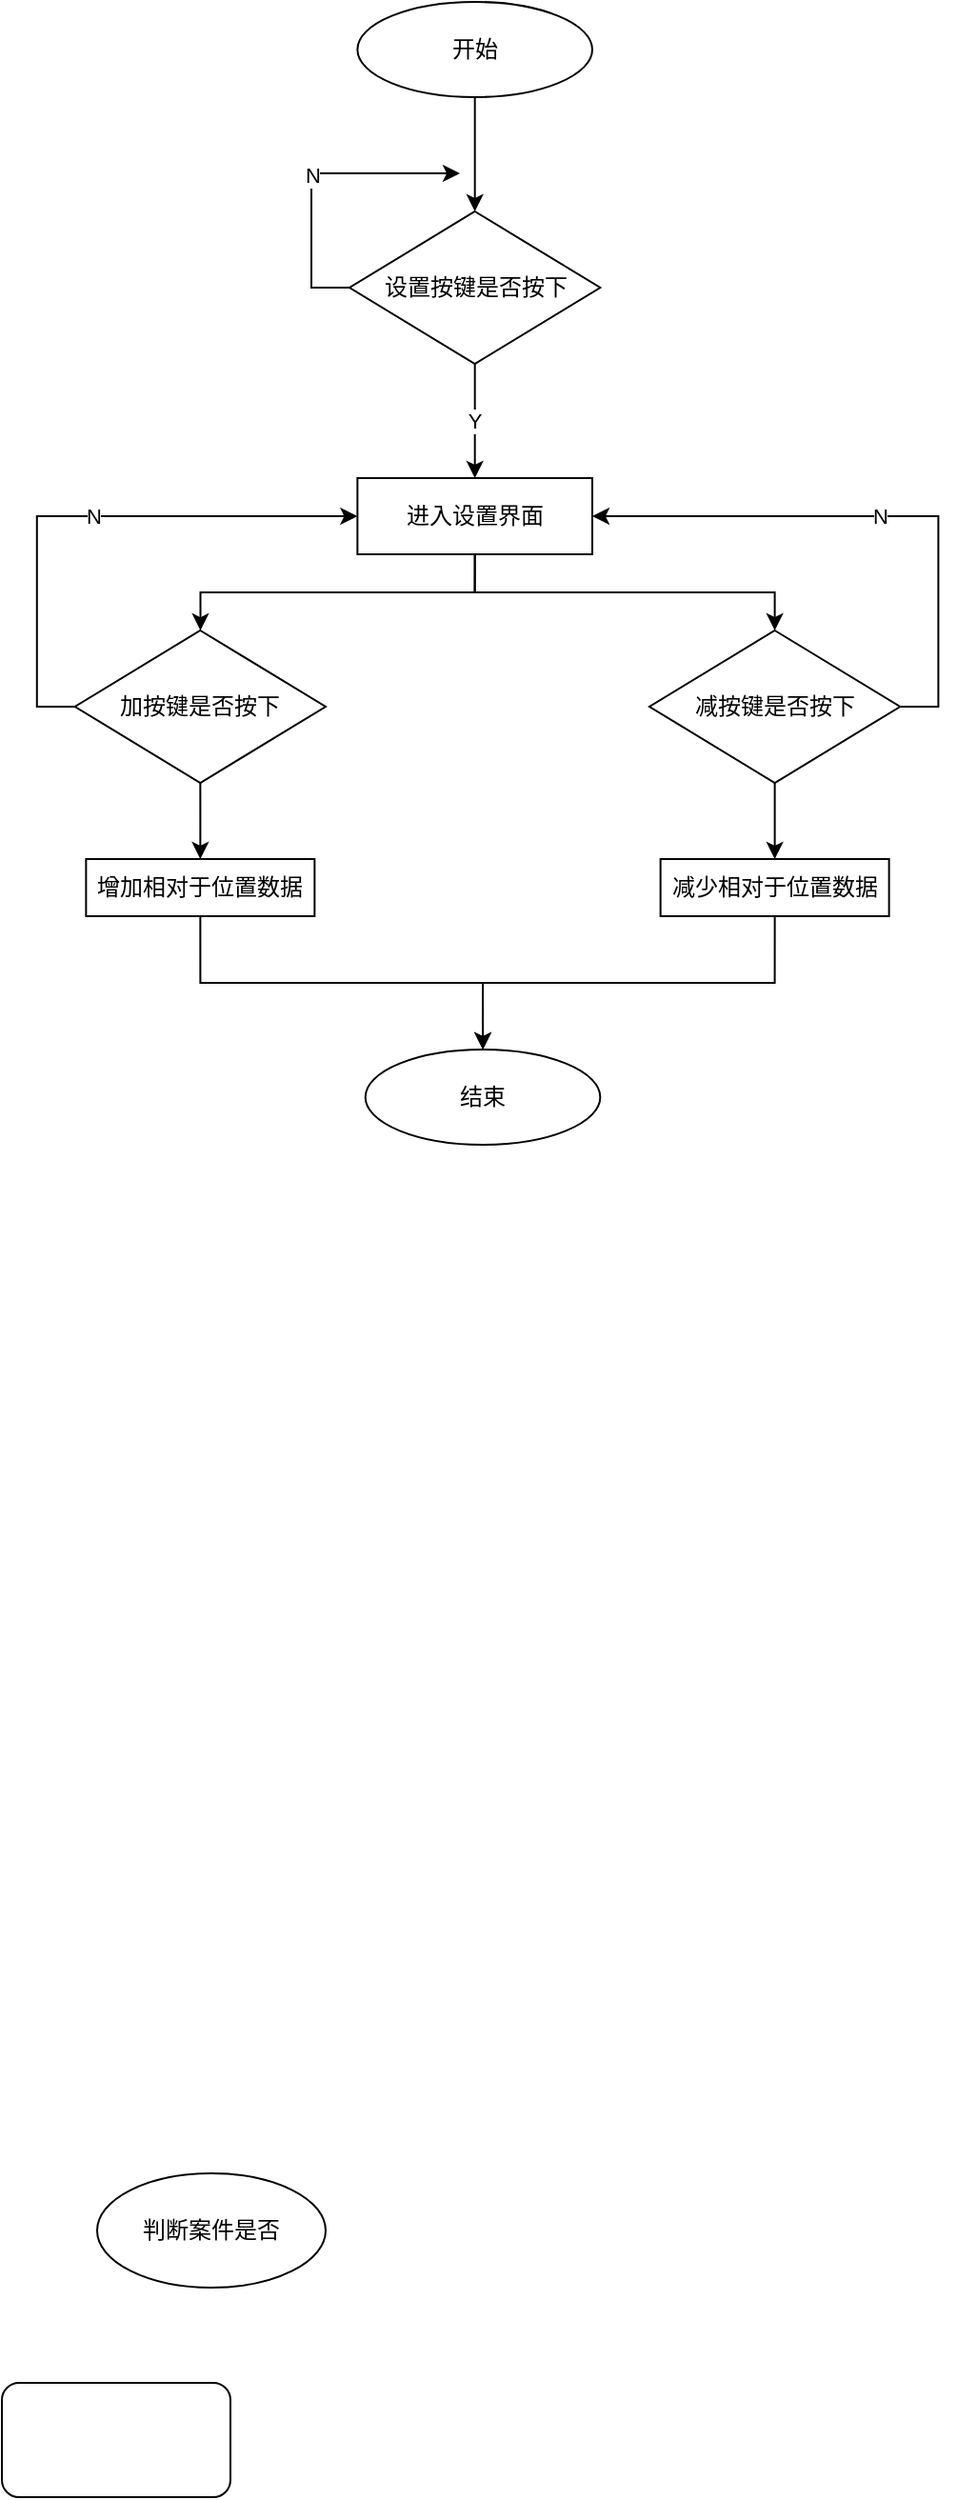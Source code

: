 <mxfile version="17.4.6" type="github">
  <diagram id="is4MSi8nLP6QG9QDS6-0" name="Page-1">
    <mxGraphModel dx="1038" dy="1754" grid="1" gridSize="10" guides="1" tooltips="1" connect="1" arrows="1" fold="1" page="1" pageScale="1" pageWidth="827" pageHeight="1169" math="0" shadow="0">
      <root>
        <mxCell id="0" />
        <mxCell id="1" parent="0" />
        <mxCell id="aFhyL0jwMmyrU8MWy5PZ-4" value="判断案件是否" style="ellipse;whiteSpace=wrap;html=1;" parent="1" vertex="1">
          <mxGeometry x="280" y="50" width="120" height="60" as="geometry" />
        </mxCell>
        <mxCell id="aFhyL0jwMmyrU8MWy5PZ-5" value="" style="rounded=1;whiteSpace=wrap;html=1;" parent="1" vertex="1">
          <mxGeometry x="230" y="160" width="120" height="60" as="geometry" />
        </mxCell>
        <mxCell id="J_DMFOzcCGsu5MqDiKpW-18" style="edgeStyle=orthogonalEdgeStyle;rounded=0;orthogonalLoop=1;jettySize=auto;html=1;exitX=0.5;exitY=1;exitDx=0;exitDy=0;exitPerimeter=0;entryX=0.5;entryY=0;entryDx=0;entryDy=0;" parent="1" source="J_DMFOzcCGsu5MqDiKpW-2" target="J_DMFOzcCGsu5MqDiKpW-15" edge="1">
          <mxGeometry relative="1" as="geometry" />
        </mxCell>
        <mxCell id="J_DMFOzcCGsu5MqDiKpW-2" value="开始" style="strokeWidth=1;html=1;shape=mxgraph.flowchart.start_1;whiteSpace=wrap;" parent="1" vertex="1">
          <mxGeometry x="416.69" y="-1090" width="123.31" height="50" as="geometry" />
        </mxCell>
        <mxCell id="J_DMFOzcCGsu5MqDiKpW-20" value="N" style="edgeStyle=orthogonalEdgeStyle;rounded=0;orthogonalLoop=1;jettySize=auto;html=1;exitX=0;exitY=0.5;exitDx=0;exitDy=0;" parent="1" source="J_DMFOzcCGsu5MqDiKpW-15" edge="1">
          <mxGeometry relative="1" as="geometry">
            <mxPoint x="470" y="-1000" as="targetPoint" />
          </mxGeometry>
        </mxCell>
        <mxCell id="J_DMFOzcCGsu5MqDiKpW-22" value="Y" style="edgeStyle=orthogonalEdgeStyle;rounded=0;orthogonalLoop=1;jettySize=auto;html=1;exitX=0.5;exitY=1;exitDx=0;exitDy=0;entryX=0.5;entryY=0;entryDx=0;entryDy=0;" parent="1" source="J_DMFOzcCGsu5MqDiKpW-15" target="J_DMFOzcCGsu5MqDiKpW-21" edge="1">
          <mxGeometry relative="1" as="geometry" />
        </mxCell>
        <mxCell id="J_DMFOzcCGsu5MqDiKpW-15" value="设置按键是否按下" style="rhombus;whiteSpace=wrap;html=1;" parent="1" vertex="1">
          <mxGeometry x="412.52" y="-980" width="131.65" height="80" as="geometry" />
        </mxCell>
        <mxCell id="J_DMFOzcCGsu5MqDiKpW-33" style="edgeStyle=orthogonalEdgeStyle;rounded=0;orthogonalLoop=1;jettySize=auto;html=1;exitX=0.5;exitY=1;exitDx=0;exitDy=0;" parent="1" source="J_DMFOzcCGsu5MqDiKpW-21" target="J_DMFOzcCGsu5MqDiKpW-23" edge="1">
          <mxGeometry relative="1" as="geometry" />
        </mxCell>
        <mxCell id="J_DMFOzcCGsu5MqDiKpW-34" style="edgeStyle=orthogonalEdgeStyle;rounded=0;orthogonalLoop=1;jettySize=auto;html=1;exitX=0.5;exitY=1;exitDx=0;exitDy=0;entryX=0.5;entryY=0;entryDx=0;entryDy=0;" parent="1" source="J_DMFOzcCGsu5MqDiKpW-21" target="J_DMFOzcCGsu5MqDiKpW-24" edge="1">
          <mxGeometry relative="1" as="geometry" />
        </mxCell>
        <mxCell id="J_DMFOzcCGsu5MqDiKpW-21" value="进入设置界面" style="rounded=0;whiteSpace=wrap;html=1;" parent="1" vertex="1">
          <mxGeometry x="416.69" y="-840" width="123.31" height="40" as="geometry" />
        </mxCell>
        <mxCell id="J_DMFOzcCGsu5MqDiKpW-31" style="edgeStyle=orthogonalEdgeStyle;rounded=0;orthogonalLoop=1;jettySize=auto;html=1;exitX=0;exitY=0.5;exitDx=0;exitDy=0;entryX=0;entryY=0.5;entryDx=0;entryDy=0;" parent="1" source="J_DMFOzcCGsu5MqDiKpW-23" target="J_DMFOzcCGsu5MqDiKpW-21" edge="1">
          <mxGeometry relative="1" as="geometry" />
        </mxCell>
        <mxCell id="J_DMFOzcCGsu5MqDiKpW-35" value="N" style="edgeLabel;html=1;align=center;verticalAlign=middle;resizable=0;points=[];" parent="J_DMFOzcCGsu5MqDiKpW-31" vertex="1" connectable="0">
          <mxGeometry x="0.036" relative="1" as="geometry">
            <mxPoint as="offset" />
          </mxGeometry>
        </mxCell>
        <mxCell id="J_DMFOzcCGsu5MqDiKpW-41" style="edgeStyle=orthogonalEdgeStyle;rounded=0;orthogonalLoop=1;jettySize=auto;html=1;exitX=0.5;exitY=1;exitDx=0;exitDy=0;entryX=0.5;entryY=0;entryDx=0;entryDy=0;" parent="1" source="J_DMFOzcCGsu5MqDiKpW-23" target="J_DMFOzcCGsu5MqDiKpW-37" edge="1">
          <mxGeometry relative="1" as="geometry" />
        </mxCell>
        <mxCell id="J_DMFOzcCGsu5MqDiKpW-23" value="加按键是否按下" style="rhombus;whiteSpace=wrap;html=1;" parent="1" vertex="1">
          <mxGeometry x="268.35" y="-760" width="131.65" height="80" as="geometry" />
        </mxCell>
        <mxCell id="J_DMFOzcCGsu5MqDiKpW-32" value="N" style="edgeStyle=orthogonalEdgeStyle;rounded=0;orthogonalLoop=1;jettySize=auto;html=1;exitX=1;exitY=0.5;exitDx=0;exitDy=0;entryX=1;entryY=0.5;entryDx=0;entryDy=0;" parent="1" source="J_DMFOzcCGsu5MqDiKpW-24" target="J_DMFOzcCGsu5MqDiKpW-21" edge="1">
          <mxGeometry relative="1" as="geometry" />
        </mxCell>
        <mxCell id="J_DMFOzcCGsu5MqDiKpW-40" style="edgeStyle=orthogonalEdgeStyle;rounded=0;orthogonalLoop=1;jettySize=auto;html=1;exitX=0.5;exitY=1;exitDx=0;exitDy=0;entryX=0.5;entryY=0;entryDx=0;entryDy=0;" parent="1" source="J_DMFOzcCGsu5MqDiKpW-24" target="J_DMFOzcCGsu5MqDiKpW-38" edge="1">
          <mxGeometry relative="1" as="geometry" />
        </mxCell>
        <mxCell id="J_DMFOzcCGsu5MqDiKpW-24" value="减按键是否按下" style="rhombus;whiteSpace=wrap;html=1;" parent="1" vertex="1">
          <mxGeometry x="570" y="-760" width="131.65" height="80" as="geometry" />
        </mxCell>
        <mxCell id="J_DMFOzcCGsu5MqDiKpW-43" style="edgeStyle=orthogonalEdgeStyle;rounded=0;orthogonalLoop=1;jettySize=auto;html=1;exitX=0.5;exitY=1;exitDx=0;exitDy=0;" parent="1" source="J_DMFOzcCGsu5MqDiKpW-37" target="J_DMFOzcCGsu5MqDiKpW-42" edge="1">
          <mxGeometry relative="1" as="geometry" />
        </mxCell>
        <mxCell id="J_DMFOzcCGsu5MqDiKpW-37" value="增加相对于位置数据" style="rounded=0;whiteSpace=wrap;html=1;" parent="1" vertex="1">
          <mxGeometry x="274.18" y="-640" width="120" height="30" as="geometry" />
        </mxCell>
        <mxCell id="J_DMFOzcCGsu5MqDiKpW-44" style="edgeStyle=orthogonalEdgeStyle;rounded=0;orthogonalLoop=1;jettySize=auto;html=1;exitX=0.5;exitY=1;exitDx=0;exitDy=0;entryX=0.5;entryY=0;entryDx=0;entryDy=0;entryPerimeter=0;" parent="1" source="J_DMFOzcCGsu5MqDiKpW-38" target="J_DMFOzcCGsu5MqDiKpW-42" edge="1">
          <mxGeometry relative="1" as="geometry" />
        </mxCell>
        <mxCell id="J_DMFOzcCGsu5MqDiKpW-38" value="&lt;span&gt;减少相对于位置数据&lt;/span&gt;" style="rounded=0;whiteSpace=wrap;html=1;" parent="1" vertex="1">
          <mxGeometry x="575.82" y="-640" width="120" height="30" as="geometry" />
        </mxCell>
        <mxCell id="J_DMFOzcCGsu5MqDiKpW-42" value="结束" style="strokeWidth=1;html=1;shape=mxgraph.flowchart.start_1;whiteSpace=wrap;" parent="1" vertex="1">
          <mxGeometry x="420.86" y="-540" width="123.31" height="50" as="geometry" />
        </mxCell>
      </root>
    </mxGraphModel>
  </diagram>
</mxfile>
